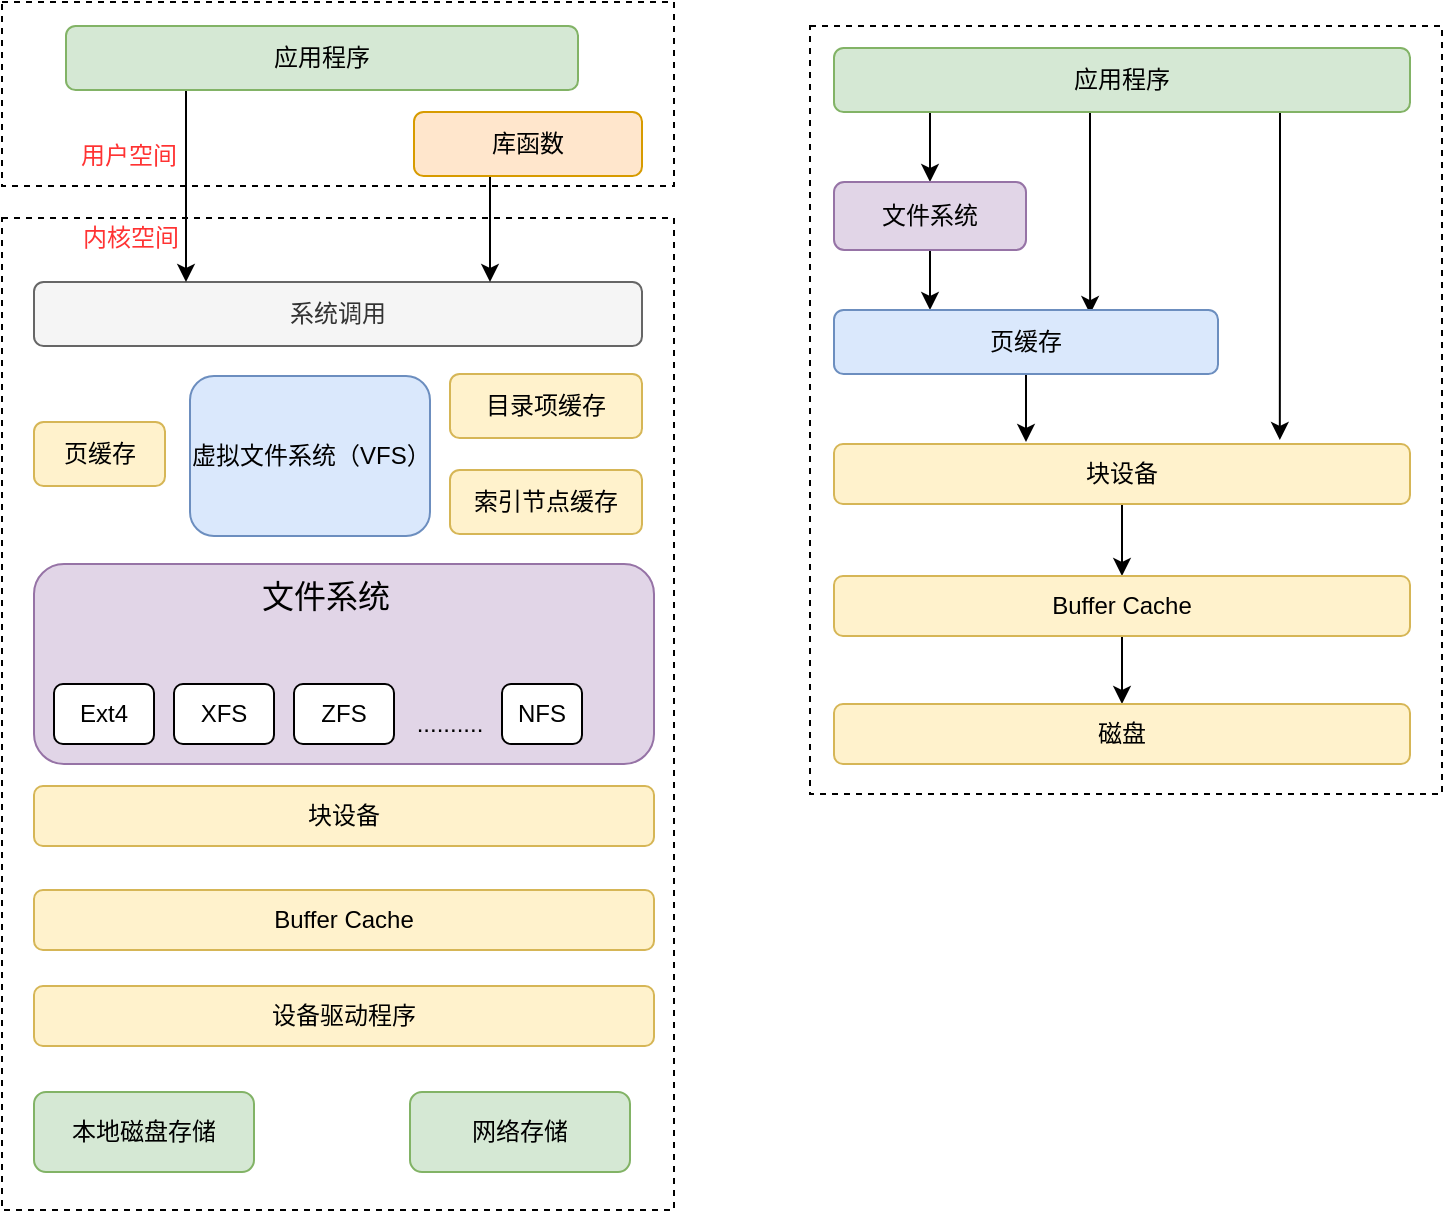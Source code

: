 <mxfile version="12.9.11" type="github">
  <diagram id="Zh2QiRvOW6fRDHmnIyD_" name="Page-1">
    <mxGraphModel dx="946" dy="519" grid="1" gridSize="16" guides="1" tooltips="1" connect="1" arrows="1" fold="1" page="1" pageScale="1" pageWidth="827" pageHeight="1169" math="0" shadow="0">
      <root>
        <mxCell id="0" />
        <mxCell id="1" parent="0" />
        <mxCell id="Xs-aRcT-grCkEEm_3WZL-15" value="" style="rounded=0;whiteSpace=wrap;html=1;dashed=1;" vertex="1" parent="1">
          <mxGeometry x="468" y="32" width="316" height="384" as="geometry" />
        </mxCell>
        <mxCell id="nmIlPbCPk5iq8FXHahy4-21" value="" style="rounded=0;whiteSpace=wrap;html=1;fontSize=12;dashed=1;" parent="1" vertex="1">
          <mxGeometry x="64" y="128" width="336" height="496" as="geometry" />
        </mxCell>
        <mxCell id="nmIlPbCPk5iq8FXHahy4-20" value="" style="rounded=0;whiteSpace=wrap;html=1;fontSize=12;dashed=1;" parent="1" vertex="1">
          <mxGeometry x="64" y="20" width="336" height="92" as="geometry" />
        </mxCell>
        <mxCell id="nmIlPbCPk5iq8FXHahy4-1" value="本地磁盘存储" style="rounded=1;whiteSpace=wrap;html=1;fillColor=#d5e8d4;strokeColor=#82b366;" parent="1" vertex="1">
          <mxGeometry x="80" y="565" width="110" height="40" as="geometry" />
        </mxCell>
        <mxCell id="nmIlPbCPk5iq8FXHahy4-2" value="网络存储" style="rounded=1;whiteSpace=wrap;html=1;fillColor=#d5e8d4;strokeColor=#82b366;" parent="1" vertex="1">
          <mxGeometry x="268" y="565" width="110" height="40" as="geometry" />
        </mxCell>
        <mxCell id="nmIlPbCPk5iq8FXHahy4-3" value="块设备" style="rounded=1;whiteSpace=wrap;html=1;fillColor=#fff2cc;strokeColor=#d6b656;" parent="1" vertex="1">
          <mxGeometry x="80" y="412" width="310" height="30" as="geometry" />
        </mxCell>
        <mxCell id="nmIlPbCPk5iq8FXHahy4-4" value="" style="rounded=1;whiteSpace=wrap;html=1;fillColor=#e1d5e7;strokeColor=#9673a6;" parent="1" vertex="1">
          <mxGeometry x="80" y="301" width="310" height="100" as="geometry" />
        </mxCell>
        <mxCell id="nmIlPbCPk5iq8FXHahy4-5" value="Ext4" style="rounded=1;whiteSpace=wrap;html=1;" parent="1" vertex="1">
          <mxGeometry x="90" y="361" width="50" height="30" as="geometry" />
        </mxCell>
        <mxCell id="nmIlPbCPk5iq8FXHahy4-6" value="XFS" style="rounded=1;whiteSpace=wrap;html=1;" parent="1" vertex="1">
          <mxGeometry x="150" y="361" width="50" height="30" as="geometry" />
        </mxCell>
        <mxCell id="nmIlPbCPk5iq8FXHahy4-7" value="ZFS" style="rounded=1;whiteSpace=wrap;html=1;" parent="1" vertex="1">
          <mxGeometry x="210" y="361" width="50" height="30" as="geometry" />
        </mxCell>
        <mxCell id="nmIlPbCPk5iq8FXHahy4-8" value=".........." style="text;html=1;strokeColor=none;fillColor=none;align=center;verticalAlign=middle;whiteSpace=wrap;rounded=0;" parent="1" vertex="1">
          <mxGeometry x="268" y="371" width="40" height="20" as="geometry" />
        </mxCell>
        <mxCell id="nmIlPbCPk5iq8FXHahy4-9" value="NFS" style="rounded=1;whiteSpace=wrap;html=1;" parent="1" vertex="1">
          <mxGeometry x="314" y="361" width="40" height="30" as="geometry" />
        </mxCell>
        <mxCell id="nmIlPbCPk5iq8FXHahy4-11" value="文件系统" style="text;html=1;strokeColor=none;fillColor=none;align=center;verticalAlign=middle;whiteSpace=wrap;rounded=0;fontSize=16;" parent="1" vertex="1">
          <mxGeometry x="184" y="307" width="84" height="20" as="geometry" />
        </mxCell>
        <mxCell id="nmIlPbCPk5iq8FXHahy4-12" value="虚拟文件系统（VFS）" style="rounded=1;whiteSpace=wrap;html=1;fontSize=12;fillColor=#dae8fc;strokeColor=#6c8ebf;" parent="1" vertex="1">
          <mxGeometry x="158" y="207" width="120" height="80" as="geometry" />
        </mxCell>
        <mxCell id="nmIlPbCPk5iq8FXHahy4-13" value="目录项缓存" style="rounded=1;whiteSpace=wrap;html=1;fontSize=12;fillColor=#fff2cc;strokeColor=#d6b656;" parent="1" vertex="1">
          <mxGeometry x="288" y="206" width="96" height="32" as="geometry" />
        </mxCell>
        <mxCell id="nmIlPbCPk5iq8FXHahy4-14" value="索引节点缓存" style="rounded=1;whiteSpace=wrap;html=1;fontSize=12;fillColor=#fff2cc;strokeColor=#d6b656;" parent="1" vertex="1">
          <mxGeometry x="288" y="254" width="96" height="32" as="geometry" />
        </mxCell>
        <mxCell id="nmIlPbCPk5iq8FXHahy4-15" value="页缓存" style="rounded=1;whiteSpace=wrap;html=1;fontSize=12;fillColor=#fff2cc;strokeColor=#d6b656;" parent="1" vertex="1">
          <mxGeometry x="80" y="230" width="65.5" height="32" as="geometry" />
        </mxCell>
        <mxCell id="nmIlPbCPk5iq8FXHahy4-16" value="系统调用" style="rounded=1;whiteSpace=wrap;html=1;fontSize=12;fillColor=#f5f5f5;strokeColor=#666666;fontColor=#333333;" parent="1" vertex="1">
          <mxGeometry x="80" y="160" width="304" height="32" as="geometry" />
        </mxCell>
        <mxCell id="nmIlPbCPk5iq8FXHahy4-24" style="edgeStyle=orthogonalEdgeStyle;rounded=0;orthogonalLoop=1;jettySize=auto;html=1;entryX=0.25;entryY=0;entryDx=0;entryDy=0;fontSize=12;fontColor=#FF3333;" parent="1" source="nmIlPbCPk5iq8FXHahy4-17" target="nmIlPbCPk5iq8FXHahy4-16" edge="1">
          <mxGeometry relative="1" as="geometry">
            <Array as="points">
              <mxPoint x="156" y="96" />
              <mxPoint x="156" y="96" />
            </Array>
          </mxGeometry>
        </mxCell>
        <mxCell id="nmIlPbCPk5iq8FXHahy4-17" value="应用程序" style="rounded=1;whiteSpace=wrap;html=1;fontSize=12;fillColor=#d5e8d4;strokeColor=#82b366;" parent="1" vertex="1">
          <mxGeometry x="96" y="32" width="256" height="32" as="geometry" />
        </mxCell>
        <mxCell id="nmIlPbCPk5iq8FXHahy4-26" style="edgeStyle=orthogonalEdgeStyle;rounded=0;orthogonalLoop=1;jettySize=auto;html=1;entryX=0.75;entryY=0;entryDx=0;entryDy=0;fontSize=12;fontColor=#FF3333;" parent="1" source="nmIlPbCPk5iq8FXHahy4-19" target="nmIlPbCPk5iq8FXHahy4-16" edge="1">
          <mxGeometry relative="1" as="geometry">
            <Array as="points">
              <mxPoint x="308" y="128" />
              <mxPoint x="308" y="128" />
            </Array>
          </mxGeometry>
        </mxCell>
        <mxCell id="nmIlPbCPk5iq8FXHahy4-19" value="库函数" style="rounded=1;whiteSpace=wrap;html=1;fontSize=12;fillColor=#ffe6cc;strokeColor=#d79b00;" parent="1" vertex="1">
          <mxGeometry x="270" y="75" width="114" height="32" as="geometry" />
        </mxCell>
        <mxCell id="nmIlPbCPk5iq8FXHahy4-22" value="用户空间" style="text;html=1;strokeColor=none;fillColor=none;align=center;verticalAlign=middle;whiteSpace=wrap;rounded=0;fontSize=12;fontColor=#FF3333;" parent="1" vertex="1">
          <mxGeometry x="95" y="87" width="65" height="20" as="geometry" />
        </mxCell>
        <mxCell id="nmIlPbCPk5iq8FXHahy4-23" value="内核空间" style="text;html=1;strokeColor=none;fillColor=none;align=center;verticalAlign=middle;whiteSpace=wrap;rounded=0;fontSize=12;fontColor=#FF3333;" parent="1" vertex="1">
          <mxGeometry x="96" y="128" width="65" height="20" as="geometry" />
        </mxCell>
        <mxCell id="a-L2SMzfN0Pr7LXbtjmA-2" value="Buffer Cache" style="rounded=1;whiteSpace=wrap;html=1;fillColor=#fff2cc;strokeColor=#d6b656;" parent="1" vertex="1">
          <mxGeometry x="80" y="464" width="310" height="30" as="geometry" />
        </mxCell>
        <mxCell id="a-L2SMzfN0Pr7LXbtjmA-3" value="设备驱动程序" style="rounded=1;whiteSpace=wrap;html=1;fillColor=#fff2cc;strokeColor=#d6b656;" parent="1" vertex="1">
          <mxGeometry x="80" y="512" width="310" height="30" as="geometry" />
        </mxCell>
        <mxCell id="Xs-aRcT-grCkEEm_3WZL-8" style="edgeStyle=orthogonalEdgeStyle;rounded=0;orthogonalLoop=1;jettySize=auto;html=1;" edge="1" parent="1" source="Xs-aRcT-grCkEEm_3WZL-1" target="Xs-aRcT-grCkEEm_3WZL-2">
          <mxGeometry relative="1" as="geometry">
            <Array as="points">
              <mxPoint x="528" y="95" />
              <mxPoint x="528" y="95" />
            </Array>
          </mxGeometry>
        </mxCell>
        <mxCell id="Xs-aRcT-grCkEEm_3WZL-9" style="edgeStyle=orthogonalEdgeStyle;rounded=0;orthogonalLoop=1;jettySize=auto;html=1;entryX=0.667;entryY=0.063;entryDx=0;entryDy=0;entryPerimeter=0;" edge="1" parent="1" source="Xs-aRcT-grCkEEm_3WZL-1" target="Xs-aRcT-grCkEEm_3WZL-3">
          <mxGeometry relative="1" as="geometry">
            <Array as="points">
              <mxPoint x="608" y="96" />
              <mxPoint x="608" y="96" />
            </Array>
          </mxGeometry>
        </mxCell>
        <mxCell id="Xs-aRcT-grCkEEm_3WZL-10" style="edgeStyle=orthogonalEdgeStyle;rounded=0;orthogonalLoop=1;jettySize=auto;html=1;entryX=0.774;entryY=-0.067;entryDx=0;entryDy=0;entryPerimeter=0;" edge="1" parent="1" source="Xs-aRcT-grCkEEm_3WZL-1" target="Xs-aRcT-grCkEEm_3WZL-5">
          <mxGeometry relative="1" as="geometry">
            <Array as="points">
              <mxPoint x="703" y="112" />
              <mxPoint x="703" y="112" />
            </Array>
          </mxGeometry>
        </mxCell>
        <mxCell id="Xs-aRcT-grCkEEm_3WZL-1" value="应用程序" style="rounded=1;whiteSpace=wrap;html=1;fontSize=12;fillColor=#d5e8d4;strokeColor=#82b366;" vertex="1" parent="1">
          <mxGeometry x="480" y="43" width="288" height="32" as="geometry" />
        </mxCell>
        <mxCell id="Xs-aRcT-grCkEEm_3WZL-11" style="edgeStyle=orthogonalEdgeStyle;rounded=0;orthogonalLoop=1;jettySize=auto;html=1;entryX=0.25;entryY=0;entryDx=0;entryDy=0;" edge="1" parent="1" source="Xs-aRcT-grCkEEm_3WZL-2" target="Xs-aRcT-grCkEEm_3WZL-3">
          <mxGeometry relative="1" as="geometry" />
        </mxCell>
        <mxCell id="Xs-aRcT-grCkEEm_3WZL-2" value="文件系统" style="rounded=1;whiteSpace=wrap;html=1;fillColor=#e1d5e7;strokeColor=#9673a6;" vertex="1" parent="1">
          <mxGeometry x="480" y="110" width="96" height="34" as="geometry" />
        </mxCell>
        <mxCell id="Xs-aRcT-grCkEEm_3WZL-12" style="edgeStyle=orthogonalEdgeStyle;rounded=0;orthogonalLoop=1;jettySize=auto;html=1;" edge="1" parent="1" source="Xs-aRcT-grCkEEm_3WZL-3">
          <mxGeometry relative="1" as="geometry">
            <mxPoint x="576" y="240" as="targetPoint" />
          </mxGeometry>
        </mxCell>
        <mxCell id="Xs-aRcT-grCkEEm_3WZL-3" value="页缓存" style="rounded=1;whiteSpace=wrap;html=1;fontSize=12;fillColor=#dae8fc;strokeColor=#6c8ebf;" vertex="1" parent="1">
          <mxGeometry x="480" y="174" width="192" height="32" as="geometry" />
        </mxCell>
        <mxCell id="Xs-aRcT-grCkEEm_3WZL-13" style="edgeStyle=orthogonalEdgeStyle;rounded=0;orthogonalLoop=1;jettySize=auto;html=1;" edge="1" parent="1" source="Xs-aRcT-grCkEEm_3WZL-5" target="Xs-aRcT-grCkEEm_3WZL-6">
          <mxGeometry relative="1" as="geometry" />
        </mxCell>
        <mxCell id="Xs-aRcT-grCkEEm_3WZL-5" value="块设备" style="rounded=1;whiteSpace=wrap;html=1;fillColor=#fff2cc;strokeColor=#d6b656;" vertex="1" parent="1">
          <mxGeometry x="480" y="241" width="288" height="30" as="geometry" />
        </mxCell>
        <mxCell id="Xs-aRcT-grCkEEm_3WZL-14" style="edgeStyle=orthogonalEdgeStyle;rounded=0;orthogonalLoop=1;jettySize=auto;html=1;entryX=0.5;entryY=0;entryDx=0;entryDy=0;" edge="1" parent="1" source="Xs-aRcT-grCkEEm_3WZL-6" target="Xs-aRcT-grCkEEm_3WZL-7">
          <mxGeometry relative="1" as="geometry" />
        </mxCell>
        <mxCell id="Xs-aRcT-grCkEEm_3WZL-6" value="Buffer Cache" style="rounded=1;whiteSpace=wrap;html=1;fillColor=#fff2cc;strokeColor=#d6b656;" vertex="1" parent="1">
          <mxGeometry x="480" y="307" width="288" height="30" as="geometry" />
        </mxCell>
        <mxCell id="Xs-aRcT-grCkEEm_3WZL-7" value="磁盘" style="rounded=1;whiteSpace=wrap;html=1;fillColor=#fff2cc;strokeColor=#d6b656;" vertex="1" parent="1">
          <mxGeometry x="480" y="371" width="288" height="30" as="geometry" />
        </mxCell>
      </root>
    </mxGraphModel>
  </diagram>
</mxfile>
